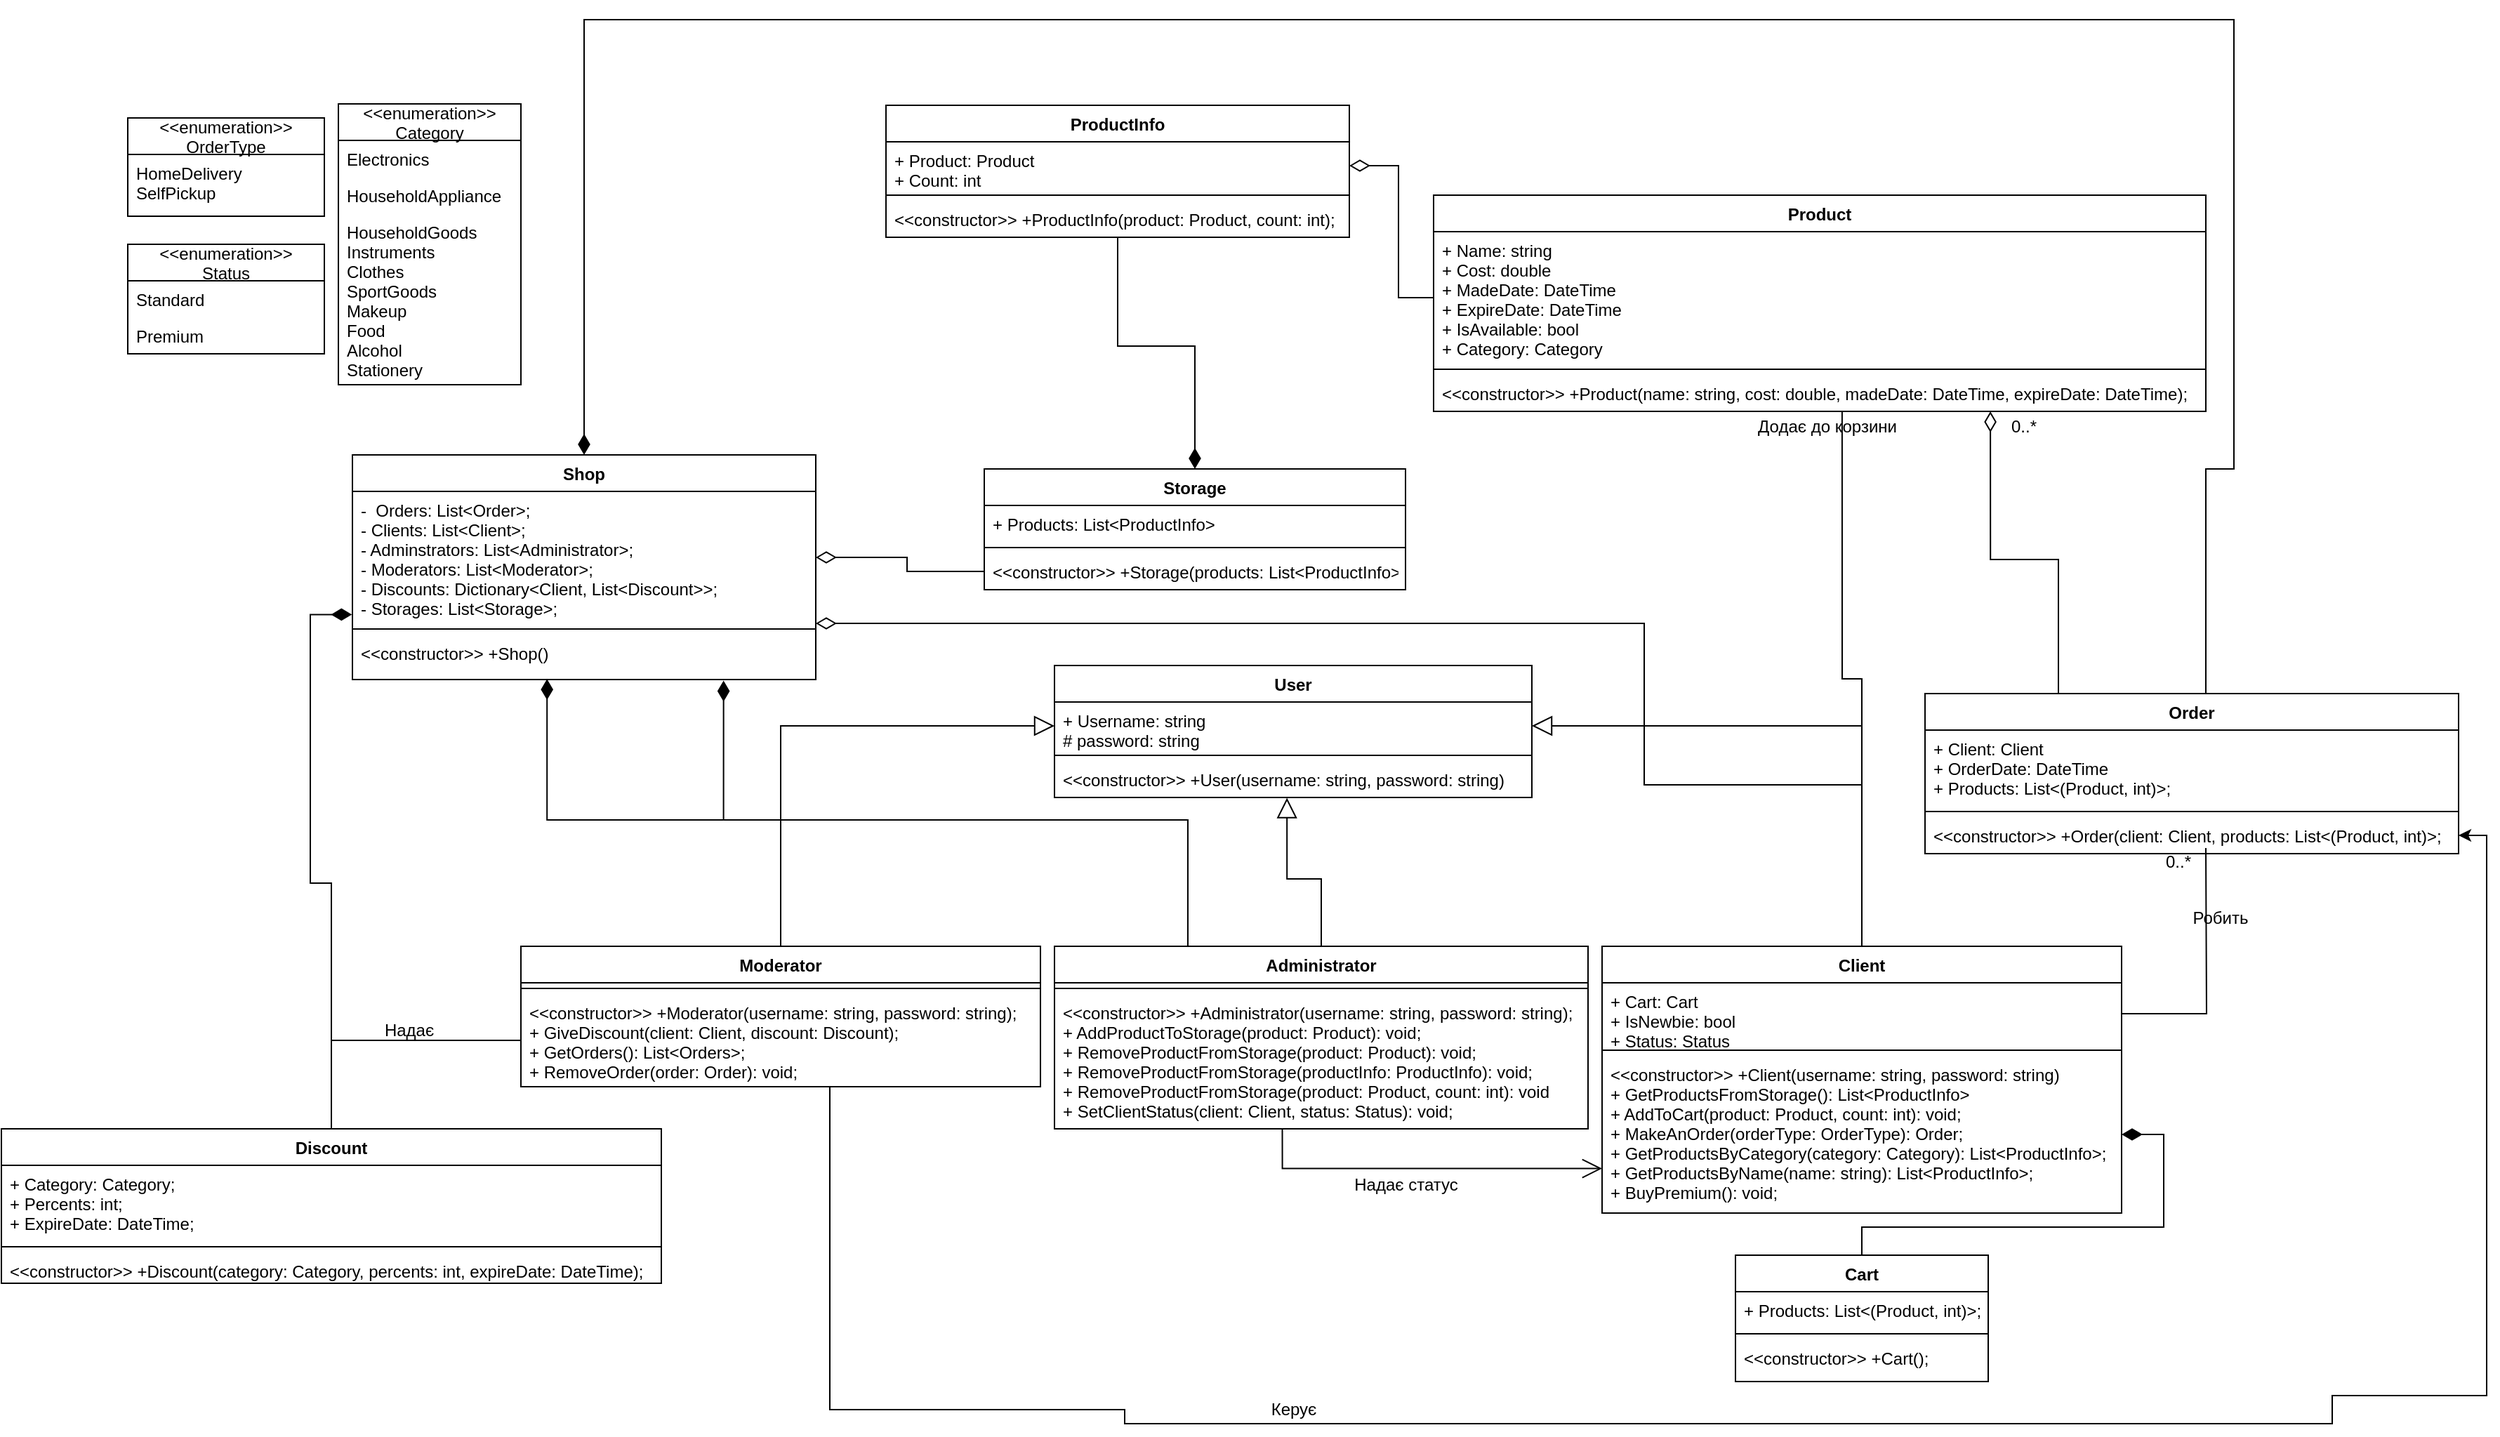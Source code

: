 <mxfile version="15.4.0" type="device"><diagram id="nfU8GuR6vW0flGmEeIgq" name="Page-1"><mxGraphModel dx="1878" dy="791" grid="1" gridSize="10" guides="1" tooltips="1" connect="1" arrows="1" fold="1" page="1" pageScale="1" pageWidth="827" pageHeight="1169" math="0" shadow="0"><root><mxCell id="0"/><mxCell id="1" parent="0"/><mxCell id="QuL8KZ1_x_BCA2wgcj9D-1" value="Shop" style="swimlane;fontStyle=1;align=center;verticalAlign=top;childLayout=stackLayout;horizontal=1;startSize=26;horizontalStack=0;resizeParent=1;resizeParentMax=0;resizeLast=0;collapsible=1;marginBottom=0;" vertex="1" parent="1"><mxGeometry x="180" y="480" width="330" height="160" as="geometry"/></mxCell><mxCell id="QuL8KZ1_x_BCA2wgcj9D-2" value="-  Orders: List&lt;Order&gt;;&#10;- Clients: List&lt;Client&gt;;&#10;- Adminstrators: List&lt;Administrator&gt;;&#10;- Moderators: List&lt;Moderator&gt;;&#10;- Discounts: Dictionary&lt;Client, List&lt;Discount&gt;&gt;;&#10;- Storages: List&lt;Storage&gt;;" style="text;strokeColor=none;fillColor=none;align=left;verticalAlign=top;spacingLeft=4;spacingRight=4;overflow=hidden;rotatable=0;points=[[0,0.5],[1,0.5]];portConstraint=eastwest;" vertex="1" parent="QuL8KZ1_x_BCA2wgcj9D-1"><mxGeometry y="26" width="330" height="94" as="geometry"/></mxCell><mxCell id="QuL8KZ1_x_BCA2wgcj9D-3" value="" style="line;strokeWidth=1;fillColor=none;align=left;verticalAlign=middle;spacingTop=-1;spacingLeft=3;spacingRight=3;rotatable=0;labelPosition=right;points=[];portConstraint=eastwest;" vertex="1" parent="QuL8KZ1_x_BCA2wgcj9D-1"><mxGeometry y="120" width="330" height="8" as="geometry"/></mxCell><mxCell id="QuL8KZ1_x_BCA2wgcj9D-4" value="&lt;&lt;constructor&gt;&gt; +Shop()" style="text;strokeColor=none;fillColor=none;align=left;verticalAlign=top;spacingLeft=4;spacingRight=4;overflow=hidden;rotatable=0;points=[[0,0.5],[1,0.5]];portConstraint=eastwest;" vertex="1" parent="QuL8KZ1_x_BCA2wgcj9D-1"><mxGeometry y="128" width="330" height="32" as="geometry"/></mxCell><mxCell id="QuL8KZ1_x_BCA2wgcj9D-5" value="Storage" style="swimlane;fontStyle=1;align=center;verticalAlign=top;childLayout=stackLayout;horizontal=1;startSize=26;horizontalStack=0;resizeParent=1;resizeParentMax=0;resizeLast=0;collapsible=1;marginBottom=0;" vertex="1" parent="1"><mxGeometry x="630" y="490" width="300" height="86" as="geometry"/></mxCell><mxCell id="QuL8KZ1_x_BCA2wgcj9D-6" value="+ Products: List&lt;ProductInfo&gt;" style="text;strokeColor=none;fillColor=none;align=left;verticalAlign=top;spacingLeft=4;spacingRight=4;overflow=hidden;rotatable=0;points=[[0,0.5],[1,0.5]];portConstraint=eastwest;" vertex="1" parent="QuL8KZ1_x_BCA2wgcj9D-5"><mxGeometry y="26" width="300" height="26" as="geometry"/></mxCell><mxCell id="QuL8KZ1_x_BCA2wgcj9D-7" value="" style="line;strokeWidth=1;fillColor=none;align=left;verticalAlign=middle;spacingTop=-1;spacingLeft=3;spacingRight=3;rotatable=0;labelPosition=right;points=[];portConstraint=eastwest;" vertex="1" parent="QuL8KZ1_x_BCA2wgcj9D-5"><mxGeometry y="52" width="300" height="8" as="geometry"/></mxCell><mxCell id="QuL8KZ1_x_BCA2wgcj9D-8" value="&lt;&lt;constructor&gt;&gt; +Storage(products: List&lt;ProductInfo&gt;);" style="text;strokeColor=none;fillColor=none;align=left;verticalAlign=top;spacingLeft=4;spacingRight=4;overflow=hidden;rotatable=0;points=[[0,0.5],[1,0.5]];portConstraint=eastwest;" vertex="1" parent="QuL8KZ1_x_BCA2wgcj9D-5"><mxGeometry y="60" width="300" height="26" as="geometry"/></mxCell><mxCell id="QuL8KZ1_x_BCA2wgcj9D-9" value="Product" style="swimlane;fontStyle=1;align=center;verticalAlign=top;childLayout=stackLayout;horizontal=1;startSize=26;horizontalStack=0;resizeParent=1;resizeParentMax=0;resizeLast=0;collapsible=1;marginBottom=0;" vertex="1" parent="1"><mxGeometry x="950" y="295" width="550" height="154" as="geometry"/></mxCell><mxCell id="QuL8KZ1_x_BCA2wgcj9D-10" value="+ Name: string&#10;+ Cost: double&#10;+ MadeDate: DateTime&#10;+ ExpireDate: DateTime&#10;+ IsAvailable: bool&#10;+ Category: Category" style="text;strokeColor=none;fillColor=none;align=left;verticalAlign=top;spacingLeft=4;spacingRight=4;overflow=hidden;rotatable=0;points=[[0,0.5],[1,0.5]];portConstraint=eastwest;" vertex="1" parent="QuL8KZ1_x_BCA2wgcj9D-9"><mxGeometry y="26" width="550" height="94" as="geometry"/></mxCell><mxCell id="QuL8KZ1_x_BCA2wgcj9D-11" value="" style="line;strokeWidth=1;fillColor=none;align=left;verticalAlign=middle;spacingTop=-1;spacingLeft=3;spacingRight=3;rotatable=0;labelPosition=right;points=[];portConstraint=eastwest;" vertex="1" parent="QuL8KZ1_x_BCA2wgcj9D-9"><mxGeometry y="120" width="550" height="8" as="geometry"/></mxCell><mxCell id="QuL8KZ1_x_BCA2wgcj9D-12" value="&lt;&lt;constructor&gt;&gt; +Product(name: string, cost: double, madeDate: DateTime, expireDate: DateTime);" style="text;strokeColor=none;fillColor=none;align=left;verticalAlign=top;spacingLeft=4;spacingRight=4;overflow=hidden;rotatable=0;points=[[0,0.5],[1,0.5]];portConstraint=eastwest;" vertex="1" parent="QuL8KZ1_x_BCA2wgcj9D-9"><mxGeometry y="128" width="550" height="26" as="geometry"/></mxCell><mxCell id="QuL8KZ1_x_BCA2wgcj9D-13" value="User" style="swimlane;fontStyle=1;align=center;verticalAlign=top;childLayout=stackLayout;horizontal=1;startSize=26;horizontalStack=0;resizeParent=1;resizeParentMax=0;resizeLast=0;collapsible=1;marginBottom=0;" vertex="1" parent="1"><mxGeometry x="680" y="630" width="340" height="94" as="geometry"/></mxCell><mxCell id="QuL8KZ1_x_BCA2wgcj9D-14" value="+ Username: string&#10;# password: string" style="text;strokeColor=none;fillColor=none;align=left;verticalAlign=top;spacingLeft=4;spacingRight=4;overflow=hidden;rotatable=0;points=[[0,0.5],[1,0.5]];portConstraint=eastwest;" vertex="1" parent="QuL8KZ1_x_BCA2wgcj9D-13"><mxGeometry y="26" width="340" height="34" as="geometry"/></mxCell><mxCell id="QuL8KZ1_x_BCA2wgcj9D-15" value="" style="line;strokeWidth=1;fillColor=none;align=left;verticalAlign=middle;spacingTop=-1;spacingLeft=3;spacingRight=3;rotatable=0;labelPosition=right;points=[];portConstraint=eastwest;" vertex="1" parent="QuL8KZ1_x_BCA2wgcj9D-13"><mxGeometry y="60" width="340" height="8" as="geometry"/></mxCell><mxCell id="QuL8KZ1_x_BCA2wgcj9D-16" value="&lt;&lt;constructor&gt;&gt; +User(username: string, password: string)" style="text;strokeColor=none;fillColor=none;align=left;verticalAlign=top;spacingLeft=4;spacingRight=4;overflow=hidden;rotatable=0;points=[[0,0.5],[1,0.5]];portConstraint=eastwest;" vertex="1" parent="QuL8KZ1_x_BCA2wgcj9D-13"><mxGeometry y="68" width="340" height="26" as="geometry"/></mxCell><mxCell id="QuL8KZ1_x_BCA2wgcj9D-65" style="edgeStyle=orthogonalEdgeStyle;rounded=0;orthogonalLoop=1;jettySize=auto;html=1;entryX=1;entryY=0.5;entryDx=0;entryDy=0;endArrow=block;endFill=0;endSize=12;" edge="1" parent="1" source="QuL8KZ1_x_BCA2wgcj9D-17" target="QuL8KZ1_x_BCA2wgcj9D-14"><mxGeometry relative="1" as="geometry"/></mxCell><mxCell id="QuL8KZ1_x_BCA2wgcj9D-77" style="edgeStyle=orthogonalEdgeStyle;rounded=0;orthogonalLoop=1;jettySize=auto;html=1;entryX=0.529;entryY=1;entryDx=0;entryDy=0;entryPerimeter=0;endArrow=none;endFill=0;endSize=12;" edge="1" parent="1" source="QuL8KZ1_x_BCA2wgcj9D-17" target="QuL8KZ1_x_BCA2wgcj9D-12"><mxGeometry relative="1" as="geometry"/></mxCell><mxCell id="QuL8KZ1_x_BCA2wgcj9D-81" style="edgeStyle=orthogonalEdgeStyle;rounded=0;orthogonalLoop=1;jettySize=auto;html=1;endArrow=diamondThin;endFill=0;endSize=12;" edge="1" parent="1" source="QuL8KZ1_x_BCA2wgcj9D-17" target="QuL8KZ1_x_BCA2wgcj9D-2"><mxGeometry relative="1" as="geometry"><mxPoint x="600" y="590" as="targetPoint"/><Array as="points"><mxPoint x="1255" y="715"/><mxPoint x="1100" y="715"/><mxPoint x="1100" y="600"/></Array></mxGeometry></mxCell><mxCell id="QuL8KZ1_x_BCA2wgcj9D-17" value="Client" style="swimlane;fontStyle=1;align=center;verticalAlign=top;childLayout=stackLayout;horizontal=1;startSize=26;horizontalStack=0;resizeParent=1;resizeParentMax=0;resizeLast=0;collapsible=1;marginBottom=0;" vertex="1" parent="1"><mxGeometry x="1070" y="830" width="370" height="190" as="geometry"/></mxCell><mxCell id="QuL8KZ1_x_BCA2wgcj9D-18" value="+ Cart: Cart&#10;+ IsNewbie: bool&#10;+ Status: Status" style="text;strokeColor=none;fillColor=none;align=left;verticalAlign=top;spacingLeft=4;spacingRight=4;overflow=hidden;rotatable=0;points=[[0,0.5],[1,0.5]];portConstraint=eastwest;" vertex="1" parent="QuL8KZ1_x_BCA2wgcj9D-17"><mxGeometry y="26" width="370" height="44" as="geometry"/></mxCell><mxCell id="QuL8KZ1_x_BCA2wgcj9D-19" value="" style="line;strokeWidth=1;fillColor=none;align=left;verticalAlign=middle;spacingTop=-1;spacingLeft=3;spacingRight=3;rotatable=0;labelPosition=right;points=[];portConstraint=eastwest;" vertex="1" parent="QuL8KZ1_x_BCA2wgcj9D-17"><mxGeometry y="70" width="370" height="8" as="geometry"/></mxCell><mxCell id="QuL8KZ1_x_BCA2wgcj9D-20" value="&lt;&lt;constructor&gt;&gt; +Client(username: string, password: string)&#10;+ GetProductsFromStorage(): List&lt;ProductInfo&gt;&#10;+ AddToCart(product: Product, count: int): void;&#10;+ MakeAnOrder(orderType: OrderType): Order;&#10;+ GetProductsByCategory(category: Category): List&lt;ProductInfo&gt;;&#10;+ GetProductsByName(name: string): List&lt;ProductInfo&gt;;&#10;+ BuyPremium(): void;" style="text;strokeColor=none;fillColor=none;align=left;verticalAlign=top;spacingLeft=4;spacingRight=4;overflow=hidden;rotatable=0;points=[[0,0.5],[1,0.5]];portConstraint=eastwest;" vertex="1" parent="QuL8KZ1_x_BCA2wgcj9D-17"><mxGeometry y="78" width="370" height="112" as="geometry"/></mxCell><mxCell id="QuL8KZ1_x_BCA2wgcj9D-69" style="edgeStyle=orthogonalEdgeStyle;rounded=0;orthogonalLoop=1;jettySize=auto;html=1;endArrow=diamondThin;endFill=1;endSize=12;" edge="1" parent="1" source="QuL8KZ1_x_BCA2wgcj9D-21" target="QuL8KZ1_x_BCA2wgcj9D-20"><mxGeometry relative="1" as="geometry"/></mxCell><mxCell id="QuL8KZ1_x_BCA2wgcj9D-21" value="Cart" style="swimlane;fontStyle=1;align=center;verticalAlign=top;childLayout=stackLayout;horizontal=1;startSize=26;horizontalStack=0;resizeParent=1;resizeParentMax=0;resizeLast=0;collapsible=1;marginBottom=0;" vertex="1" parent="1"><mxGeometry x="1165" y="1050" width="180" height="90" as="geometry"/></mxCell><mxCell id="QuL8KZ1_x_BCA2wgcj9D-22" value="+ Products: List&lt;(Product, int)&gt;;" style="text;strokeColor=none;fillColor=none;align=left;verticalAlign=top;spacingLeft=4;spacingRight=4;overflow=hidden;rotatable=0;points=[[0,0.5],[1,0.5]];portConstraint=eastwest;" vertex="1" parent="QuL8KZ1_x_BCA2wgcj9D-21"><mxGeometry y="26" width="180" height="26" as="geometry"/></mxCell><mxCell id="QuL8KZ1_x_BCA2wgcj9D-23" value="" style="line;strokeWidth=1;fillColor=none;align=left;verticalAlign=middle;spacingTop=-1;spacingLeft=3;spacingRight=3;rotatable=0;labelPosition=right;points=[];portConstraint=eastwest;" vertex="1" parent="QuL8KZ1_x_BCA2wgcj9D-21"><mxGeometry y="52" width="180" height="8" as="geometry"/></mxCell><mxCell id="QuL8KZ1_x_BCA2wgcj9D-24" value="&lt;&lt;constructor&gt;&gt; +Cart();" style="text;strokeColor=none;fillColor=none;align=left;verticalAlign=top;spacingLeft=4;spacingRight=4;overflow=hidden;rotatable=0;points=[[0,0.5],[1,0.5]];portConstraint=eastwest;" vertex="1" parent="QuL8KZ1_x_BCA2wgcj9D-21"><mxGeometry y="60" width="180" height="30" as="geometry"/></mxCell><mxCell id="QuL8KZ1_x_BCA2wgcj9D-25" value="&lt;&lt;enumeration&gt;&gt;&#10;Status" style="swimlane;fontStyle=0;childLayout=stackLayout;horizontal=1;startSize=26;fillColor=none;horizontalStack=0;resizeParent=1;resizeParentMax=0;resizeLast=0;collapsible=1;marginBottom=0;" vertex="1" parent="1"><mxGeometry x="20" y="330" width="140" height="78" as="geometry"/></mxCell><mxCell id="QuL8KZ1_x_BCA2wgcj9D-26" value="Standard" style="text;strokeColor=none;fillColor=none;align=left;verticalAlign=top;spacingLeft=4;spacingRight=4;overflow=hidden;rotatable=0;points=[[0,0.5],[1,0.5]];portConstraint=eastwest;" vertex="1" parent="QuL8KZ1_x_BCA2wgcj9D-25"><mxGeometry y="26" width="140" height="26" as="geometry"/></mxCell><mxCell id="QuL8KZ1_x_BCA2wgcj9D-27" value="Premium" style="text;strokeColor=none;fillColor=none;align=left;verticalAlign=top;spacingLeft=4;spacingRight=4;overflow=hidden;rotatable=0;points=[[0,0.5],[1,0.5]];portConstraint=eastwest;" vertex="1" parent="QuL8KZ1_x_BCA2wgcj9D-25"><mxGeometry y="52" width="140" height="26" as="geometry"/></mxCell><mxCell id="QuL8KZ1_x_BCA2wgcj9D-29" value="&lt;&lt;enumeration&gt;&gt;&#10;OrderType" style="swimlane;fontStyle=0;childLayout=stackLayout;horizontal=1;startSize=26;fillColor=none;horizontalStack=0;resizeParent=1;resizeParentMax=0;resizeLast=0;collapsible=1;marginBottom=0;" vertex="1" parent="1"><mxGeometry x="20" y="240" width="140" height="70" as="geometry"/></mxCell><mxCell id="QuL8KZ1_x_BCA2wgcj9D-30" value="HomeDelivery&#10;SelfPickup&#10;" style="text;strokeColor=none;fillColor=none;align=left;verticalAlign=top;spacingLeft=4;spacingRight=4;overflow=hidden;rotatable=0;points=[[0,0.5],[1,0.5]];portConstraint=eastwest;" vertex="1" parent="QuL8KZ1_x_BCA2wgcj9D-29"><mxGeometry y="26" width="140" height="44" as="geometry"/></mxCell><mxCell id="QuL8KZ1_x_BCA2wgcj9D-33" value="&lt;&lt;enumeration&gt;&gt;&#10;Category" style="swimlane;fontStyle=0;childLayout=stackLayout;horizontal=1;startSize=26;fillColor=none;horizontalStack=0;resizeParent=1;resizeParentMax=0;resizeLast=0;collapsible=1;marginBottom=0;" vertex="1" parent="1"><mxGeometry x="170" y="230" width="130" height="200" as="geometry"/></mxCell><mxCell id="QuL8KZ1_x_BCA2wgcj9D-34" value="Electronics" style="text;strokeColor=none;fillColor=none;align=left;verticalAlign=top;spacingLeft=4;spacingRight=4;overflow=hidden;rotatable=0;points=[[0,0.5],[1,0.5]];portConstraint=eastwest;" vertex="1" parent="QuL8KZ1_x_BCA2wgcj9D-33"><mxGeometry y="26" width="130" height="26" as="geometry"/></mxCell><mxCell id="QuL8KZ1_x_BCA2wgcj9D-35" value="HouseholdAppliance" style="text;strokeColor=none;fillColor=none;align=left;verticalAlign=top;spacingLeft=4;spacingRight=4;overflow=hidden;rotatable=0;points=[[0,0.5],[1,0.5]];portConstraint=eastwest;" vertex="1" parent="QuL8KZ1_x_BCA2wgcj9D-33"><mxGeometry y="52" width="130" height="26" as="geometry"/></mxCell><mxCell id="QuL8KZ1_x_BCA2wgcj9D-36" value="HouseholdGoods&#10;Instruments&#10;Clothes&#10;SportGoods&#10;Makeup&#10;Food&#10;Alcohol&#10;Stationery" style="text;strokeColor=none;fillColor=none;align=left;verticalAlign=top;spacingLeft=4;spacingRight=4;overflow=hidden;rotatable=0;points=[[0,0.5],[1,0.5]];portConstraint=eastwest;" vertex="1" parent="QuL8KZ1_x_BCA2wgcj9D-33"><mxGeometry y="78" width="130" height="122" as="geometry"/></mxCell><mxCell id="QuL8KZ1_x_BCA2wgcj9D-64" style="edgeStyle=orthogonalEdgeStyle;rounded=0;orthogonalLoop=1;jettySize=auto;html=1;entryX=0.487;entryY=1.011;entryDx=0;entryDy=0;entryPerimeter=0;endArrow=block;endFill=0;endSize=12;" edge="1" parent="1" source="QuL8KZ1_x_BCA2wgcj9D-37" target="QuL8KZ1_x_BCA2wgcj9D-16"><mxGeometry relative="1" as="geometry"/></mxCell><mxCell id="QuL8KZ1_x_BCA2wgcj9D-80" style="edgeStyle=orthogonalEdgeStyle;rounded=0;orthogonalLoop=1;jettySize=auto;html=1;exitX=0.25;exitY=0;exitDx=0;exitDy=0;entryX=0.801;entryY=1.024;entryDx=0;entryDy=0;entryPerimeter=0;endArrow=diamondThin;endFill=1;endSize=12;" edge="1" parent="1" source="QuL8KZ1_x_BCA2wgcj9D-37" target="QuL8KZ1_x_BCA2wgcj9D-4"><mxGeometry relative="1" as="geometry"/></mxCell><mxCell id="QuL8KZ1_x_BCA2wgcj9D-37" value="Administrator" style="swimlane;fontStyle=1;align=center;verticalAlign=top;childLayout=stackLayout;horizontal=1;startSize=26;horizontalStack=0;resizeParent=1;resizeParentMax=0;resizeLast=0;collapsible=1;marginBottom=0;" vertex="1" parent="1"><mxGeometry x="680" y="830" width="380" height="130" as="geometry"/></mxCell><mxCell id="QuL8KZ1_x_BCA2wgcj9D-39" value="" style="line;strokeWidth=1;fillColor=none;align=left;verticalAlign=middle;spacingTop=-1;spacingLeft=3;spacingRight=3;rotatable=0;labelPosition=right;points=[];portConstraint=eastwest;" vertex="1" parent="QuL8KZ1_x_BCA2wgcj9D-37"><mxGeometry y="26" width="380" height="8" as="geometry"/></mxCell><mxCell id="QuL8KZ1_x_BCA2wgcj9D-40" value="&lt;&lt;constructor&gt;&gt; +Administrator(username: string, password: string);&#10;+ AddProductToStorage(product: Product): void;&#10;+ RemoveProductFromStorage(product: Product): void;&#10;+ RemoveProductFromStorage(productInfo: ProductInfo): void;&#10;+ RemoveProductFromStorage(product: Product, count: int): void&#10;+ SetClientStatus(client: Client, status: Status): void;" style="text;strokeColor=none;fillColor=none;align=left;verticalAlign=top;spacingLeft=4;spacingRight=4;overflow=hidden;rotatable=0;points=[[0,0.5],[1,0.5]];portConstraint=eastwest;" vertex="1" parent="QuL8KZ1_x_BCA2wgcj9D-37"><mxGeometry y="34" width="380" height="96" as="geometry"/></mxCell><mxCell id="QuL8KZ1_x_BCA2wgcj9D-83" style="edgeStyle=orthogonalEdgeStyle;rounded=0;orthogonalLoop=1;jettySize=auto;html=1;endArrow=diamondThin;endFill=1;endSize=12;entryX=0.5;entryY=0;entryDx=0;entryDy=0;" edge="1" parent="1" source="QuL8KZ1_x_BCA2wgcj9D-41" target="QuL8KZ1_x_BCA2wgcj9D-1"><mxGeometry relative="1" as="geometry"><mxPoint x="420" y="190" as="targetPoint"/><Array as="points"><mxPoint x="1500" y="490"/><mxPoint x="1520" y="490"/><mxPoint x="1520" y="170"/><mxPoint x="345" y="170"/></Array></mxGeometry></mxCell><mxCell id="QuL8KZ1_x_BCA2wgcj9D-85" style="edgeStyle=orthogonalEdgeStyle;rounded=0;orthogonalLoop=1;jettySize=auto;html=1;exitX=0.25;exitY=0;exitDx=0;exitDy=0;entryX=0.721;entryY=1;entryDx=0;entryDy=0;entryPerimeter=0;endArrow=diamondThin;endFill=0;endSize=12;" edge="1" parent="1" source="QuL8KZ1_x_BCA2wgcj9D-41" target="QuL8KZ1_x_BCA2wgcj9D-12"><mxGeometry relative="1" as="geometry"/></mxCell><mxCell id="QuL8KZ1_x_BCA2wgcj9D-41" value="Order" style="swimlane;fontStyle=1;align=center;verticalAlign=top;childLayout=stackLayout;horizontal=1;startSize=26;horizontalStack=0;resizeParent=1;resizeParentMax=0;resizeLast=0;collapsible=1;marginBottom=0;" vertex="1" parent="1"><mxGeometry x="1300" y="650" width="380" height="114" as="geometry"/></mxCell><mxCell id="QuL8KZ1_x_BCA2wgcj9D-42" value="+ Client: Client&#10;+ OrderDate: DateTime&#10;+ Products: List&lt;(Product, int)&gt;;" style="text;strokeColor=none;fillColor=none;align=left;verticalAlign=top;spacingLeft=4;spacingRight=4;overflow=hidden;rotatable=0;points=[[0,0.5],[1,0.5]];portConstraint=eastwest;" vertex="1" parent="QuL8KZ1_x_BCA2wgcj9D-41"><mxGeometry y="26" width="380" height="54" as="geometry"/></mxCell><mxCell id="QuL8KZ1_x_BCA2wgcj9D-43" value="" style="line;strokeWidth=1;fillColor=none;align=left;verticalAlign=middle;spacingTop=-1;spacingLeft=3;spacingRight=3;rotatable=0;labelPosition=right;points=[];portConstraint=eastwest;" vertex="1" parent="QuL8KZ1_x_BCA2wgcj9D-41"><mxGeometry y="80" width="380" height="8" as="geometry"/></mxCell><mxCell id="QuL8KZ1_x_BCA2wgcj9D-44" value="&lt;&lt;constructor&gt;&gt; +Order(client: Client, products: List&lt;(Product, int)&gt;;" style="text;strokeColor=none;fillColor=none;align=left;verticalAlign=top;spacingLeft=4;spacingRight=4;overflow=hidden;rotatable=0;points=[[0,0.5],[1,0.5]];portConstraint=eastwest;" vertex="1" parent="QuL8KZ1_x_BCA2wgcj9D-41"><mxGeometry y="88" width="380" height="26" as="geometry"/></mxCell><mxCell id="QuL8KZ1_x_BCA2wgcj9D-73" style="edgeStyle=orthogonalEdgeStyle;rounded=0;orthogonalLoop=1;jettySize=auto;html=1;entryX=0.5;entryY=0;entryDx=0;entryDy=0;endArrow=diamondThin;endFill=1;endSize=12;" edge="1" parent="1" source="QuL8KZ1_x_BCA2wgcj9D-45" target="QuL8KZ1_x_BCA2wgcj9D-5"><mxGeometry relative="1" as="geometry"/></mxCell><mxCell id="QuL8KZ1_x_BCA2wgcj9D-45" value="ProductInfo" style="swimlane;fontStyle=1;align=center;verticalAlign=top;childLayout=stackLayout;horizontal=1;startSize=26;horizontalStack=0;resizeParent=1;resizeParentMax=0;resizeLast=0;collapsible=1;marginBottom=0;" vertex="1" parent="1"><mxGeometry x="560" y="231" width="330" height="94" as="geometry"/></mxCell><mxCell id="QuL8KZ1_x_BCA2wgcj9D-46" value="+ Product: Product&#10;+ Count: int" style="text;strokeColor=none;fillColor=none;align=left;verticalAlign=top;spacingLeft=4;spacingRight=4;overflow=hidden;rotatable=0;points=[[0,0.5],[1,0.5]];portConstraint=eastwest;" vertex="1" parent="QuL8KZ1_x_BCA2wgcj9D-45"><mxGeometry y="26" width="330" height="34" as="geometry"/></mxCell><mxCell id="QuL8KZ1_x_BCA2wgcj9D-47" value="" style="line;strokeWidth=1;fillColor=none;align=left;verticalAlign=middle;spacingTop=-1;spacingLeft=3;spacingRight=3;rotatable=0;labelPosition=right;points=[];portConstraint=eastwest;" vertex="1" parent="QuL8KZ1_x_BCA2wgcj9D-45"><mxGeometry y="60" width="330" height="8" as="geometry"/></mxCell><mxCell id="QuL8KZ1_x_BCA2wgcj9D-48" value="&lt;&lt;constructor&gt;&gt; +ProductInfo(product: Product, count: int);" style="text;strokeColor=none;fillColor=none;align=left;verticalAlign=top;spacingLeft=4;spacingRight=4;overflow=hidden;rotatable=0;points=[[0,0.5],[1,0.5]];portConstraint=eastwest;" vertex="1" parent="QuL8KZ1_x_BCA2wgcj9D-45"><mxGeometry y="68" width="330" height="26" as="geometry"/></mxCell><mxCell id="QuL8KZ1_x_BCA2wgcj9D-66" style="edgeStyle=orthogonalEdgeStyle;rounded=0;orthogonalLoop=1;jettySize=auto;html=1;entryX=0;entryY=0.5;entryDx=0;entryDy=0;endArrow=block;endFill=0;endSize=12;" edge="1" parent="1" source="QuL8KZ1_x_BCA2wgcj9D-49" target="QuL8KZ1_x_BCA2wgcj9D-14"><mxGeometry relative="1" as="geometry"/></mxCell><mxCell id="QuL8KZ1_x_BCA2wgcj9D-79" style="edgeStyle=orthogonalEdgeStyle;rounded=0;orthogonalLoop=1;jettySize=auto;html=1;entryX=0.42;entryY=0.987;entryDx=0;entryDy=0;entryPerimeter=0;endArrow=diamondThin;endFill=1;endSize=12;" edge="1" parent="1" source="QuL8KZ1_x_BCA2wgcj9D-49" target="QuL8KZ1_x_BCA2wgcj9D-4"><mxGeometry relative="1" as="geometry"/></mxCell><mxCell id="QuL8KZ1_x_BCA2wgcj9D-49" value="Moderator" style="swimlane;fontStyle=1;align=center;verticalAlign=top;childLayout=stackLayout;horizontal=1;startSize=26;horizontalStack=0;resizeParent=1;resizeParentMax=0;resizeLast=0;collapsible=1;marginBottom=0;" vertex="1" parent="1"><mxGeometry x="300" y="830" width="370" height="100" as="geometry"/></mxCell><mxCell id="QuL8KZ1_x_BCA2wgcj9D-51" value="" style="line;strokeWidth=1;fillColor=none;align=left;verticalAlign=middle;spacingTop=-1;spacingLeft=3;spacingRight=3;rotatable=0;labelPosition=right;points=[];portConstraint=eastwest;" vertex="1" parent="QuL8KZ1_x_BCA2wgcj9D-49"><mxGeometry y="26" width="370" height="8" as="geometry"/></mxCell><mxCell id="QuL8KZ1_x_BCA2wgcj9D-52" value="&lt;&lt;constructor&gt;&gt; +Moderator(username: string, password: string);&#10;+ GiveDiscount(client: Client, discount: Discount);&#10;+ GetOrders(): List&lt;Orders&gt;;&#10;+ RemoveOrder(order: Order): void;" style="text;strokeColor=none;fillColor=none;align=left;verticalAlign=top;spacingLeft=4;spacingRight=4;overflow=hidden;rotatable=0;points=[[0,0.5],[1,0.5]];portConstraint=eastwest;" vertex="1" parent="QuL8KZ1_x_BCA2wgcj9D-49"><mxGeometry y="34" width="370" height="66" as="geometry"/></mxCell><mxCell id="QuL8KZ1_x_BCA2wgcj9D-82" style="edgeStyle=orthogonalEdgeStyle;rounded=0;orthogonalLoop=1;jettySize=auto;html=1;entryX=-0.001;entryY=0.933;entryDx=0;entryDy=0;entryPerimeter=0;endArrow=diamondThin;endFill=1;endSize=12;" edge="1" parent="1" source="QuL8KZ1_x_BCA2wgcj9D-57" target="QuL8KZ1_x_BCA2wgcj9D-2"><mxGeometry relative="1" as="geometry"/></mxCell><mxCell id="QuL8KZ1_x_BCA2wgcj9D-57" value="Discount" style="swimlane;fontStyle=1;align=center;verticalAlign=top;childLayout=stackLayout;horizontal=1;startSize=26;horizontalStack=0;resizeParent=1;resizeParentMax=0;resizeLast=0;collapsible=1;marginBottom=0;" vertex="1" parent="1"><mxGeometry x="-70" y="960" width="470" height="110" as="geometry"/></mxCell><mxCell id="QuL8KZ1_x_BCA2wgcj9D-58" value="+ Category: Category;&#10;+ Percents: int;&#10;+ ExpireDate: DateTime;" style="text;strokeColor=none;fillColor=none;align=left;verticalAlign=top;spacingLeft=4;spacingRight=4;overflow=hidden;rotatable=0;points=[[0,0.5],[1,0.5]];portConstraint=eastwest;" vertex="1" parent="QuL8KZ1_x_BCA2wgcj9D-57"><mxGeometry y="26" width="470" height="54" as="geometry"/></mxCell><mxCell id="QuL8KZ1_x_BCA2wgcj9D-59" value="" style="line;strokeWidth=1;fillColor=none;align=left;verticalAlign=middle;spacingTop=-1;spacingLeft=3;spacingRight=3;rotatable=0;labelPosition=right;points=[];portConstraint=eastwest;" vertex="1" parent="QuL8KZ1_x_BCA2wgcj9D-57"><mxGeometry y="80" width="470" height="8" as="geometry"/></mxCell><mxCell id="QuL8KZ1_x_BCA2wgcj9D-60" value="&lt;&lt;constructor&gt;&gt; +Discount(category: Category, percents: int, expireDate: DateTime);" style="text;strokeColor=none;fillColor=none;align=left;verticalAlign=top;spacingLeft=4;spacingRight=4;overflow=hidden;rotatable=0;points=[[0,0.5],[1,0.5]];portConstraint=eastwest;" vertex="1" parent="QuL8KZ1_x_BCA2wgcj9D-57"><mxGeometry y="88" width="470" height="22" as="geometry"/></mxCell><mxCell id="QuL8KZ1_x_BCA2wgcj9D-67" style="edgeStyle=orthogonalEdgeStyle;rounded=0;orthogonalLoop=1;jettySize=auto;html=1;entryX=0.5;entryY=0;entryDx=0;entryDy=0;endArrow=none;endFill=0;endSize=12;" edge="1" parent="1" source="QuL8KZ1_x_BCA2wgcj9D-52" target="QuL8KZ1_x_BCA2wgcj9D-57"><mxGeometry relative="1" as="geometry"/></mxCell><mxCell id="QuL8KZ1_x_BCA2wgcj9D-68" value="Надає" style="text;html=1;align=center;verticalAlign=middle;resizable=0;points=[];autosize=1;strokeColor=none;fillColor=none;" vertex="1" parent="1"><mxGeometry x="195" y="880" width="50" height="20" as="geometry"/></mxCell><mxCell id="QuL8KZ1_x_BCA2wgcj9D-70" style="edgeStyle=orthogonalEdgeStyle;rounded=0;orthogonalLoop=1;jettySize=auto;html=1;endArrow=none;endFill=0;endSize=12;" edge="1" parent="1" source="QuL8KZ1_x_BCA2wgcj9D-18"><mxGeometry relative="1" as="geometry"><mxPoint x="1500" y="760" as="targetPoint"/></mxGeometry></mxCell><mxCell id="QuL8KZ1_x_BCA2wgcj9D-71" value="Робить" style="text;html=1;align=center;verticalAlign=middle;resizable=0;points=[];autosize=1;strokeColor=none;fillColor=none;" vertex="1" parent="1"><mxGeometry x="1480" y="800" width="60" height="20" as="geometry"/></mxCell><mxCell id="QuL8KZ1_x_BCA2wgcj9D-72" value="0..*" style="text;html=1;align=center;verticalAlign=middle;resizable=0;points=[];autosize=1;strokeColor=none;fillColor=none;" vertex="1" parent="1"><mxGeometry x="1465" y="760" width="30" height="20" as="geometry"/></mxCell><mxCell id="QuL8KZ1_x_BCA2wgcj9D-74" style="edgeStyle=orthogonalEdgeStyle;rounded=0;orthogonalLoop=1;jettySize=auto;html=1;entryX=1;entryY=0.5;entryDx=0;entryDy=0;endArrow=diamondThin;endFill=0;endSize=12;" edge="1" parent="1" source="QuL8KZ1_x_BCA2wgcj9D-10" target="QuL8KZ1_x_BCA2wgcj9D-46"><mxGeometry relative="1" as="geometry"/></mxCell><mxCell id="QuL8KZ1_x_BCA2wgcj9D-75" value="" style="endArrow=open;endFill=1;endSize=12;html=1;rounded=0;edgeStyle=orthogonalEdgeStyle;exitX=0.427;exitY=1;exitDx=0;exitDy=0;exitPerimeter=0;entryX=0;entryY=0.717;entryDx=0;entryDy=0;entryPerimeter=0;" edge="1" parent="1" source="QuL8KZ1_x_BCA2wgcj9D-40" target="QuL8KZ1_x_BCA2wgcj9D-20"><mxGeometry width="160" relative="1" as="geometry"><mxPoint x="830" y="1000" as="sourcePoint"/><mxPoint x="990" y="1000" as="targetPoint"/></mxGeometry></mxCell><mxCell id="QuL8KZ1_x_BCA2wgcj9D-76" value="Надає статус" style="text;html=1;align=center;verticalAlign=middle;resizable=0;points=[];autosize=1;strokeColor=none;fillColor=none;" vertex="1" parent="1"><mxGeometry x="885" y="990" width="90" height="20" as="geometry"/></mxCell><mxCell id="QuL8KZ1_x_BCA2wgcj9D-78" value="Додає до корзини" style="text;html=1;align=center;verticalAlign=middle;resizable=0;points=[];autosize=1;strokeColor=none;fillColor=none;" vertex="1" parent="1"><mxGeometry x="1170" y="450" width="120" height="20" as="geometry"/></mxCell><mxCell id="QuL8KZ1_x_BCA2wgcj9D-84" style="edgeStyle=orthogonalEdgeStyle;rounded=0;orthogonalLoop=1;jettySize=auto;html=1;entryX=1;entryY=0.5;entryDx=0;entryDy=0;endArrow=diamondThin;endFill=0;endSize=12;" edge="1" parent="1" source="QuL8KZ1_x_BCA2wgcj9D-8" target="QuL8KZ1_x_BCA2wgcj9D-2"><mxGeometry relative="1" as="geometry"/></mxCell><mxCell id="QuL8KZ1_x_BCA2wgcj9D-86" value="0..*" style="text;html=1;align=center;verticalAlign=middle;resizable=0;points=[];autosize=1;strokeColor=none;fillColor=none;" vertex="1" parent="1"><mxGeometry x="1355" y="450" width="30" height="20" as="geometry"/></mxCell><mxCell id="QuL8KZ1_x_BCA2wgcj9D-88" style="edgeStyle=orthogonalEdgeStyle;rounded=0;orthogonalLoop=1;jettySize=auto;html=1;endArrow=none;endFill=0;endSize=12;startArrow=classic;startFill=1;" edge="1" parent="1" source="QuL8KZ1_x_BCA2wgcj9D-44" target="QuL8KZ1_x_BCA2wgcj9D-52"><mxGeometry relative="1" as="geometry"><mxPoint x="520" y="1150" as="targetPoint"/><Array as="points"><mxPoint x="1700" y="751"/><mxPoint x="1700" y="1150"/><mxPoint x="1590" y="1150"/><mxPoint x="1590" y="1170"/><mxPoint x="730" y="1170"/><mxPoint x="730" y="1160"/><mxPoint x="520" y="1160"/></Array></mxGeometry></mxCell><mxCell id="QuL8KZ1_x_BCA2wgcj9D-89" value="Керує" style="text;html=1;align=center;verticalAlign=middle;resizable=0;points=[];autosize=1;strokeColor=none;fillColor=none;" vertex="1" parent="1"><mxGeometry x="825" y="1150" width="50" height="20" as="geometry"/></mxCell></root></mxGraphModel></diagram></mxfile>